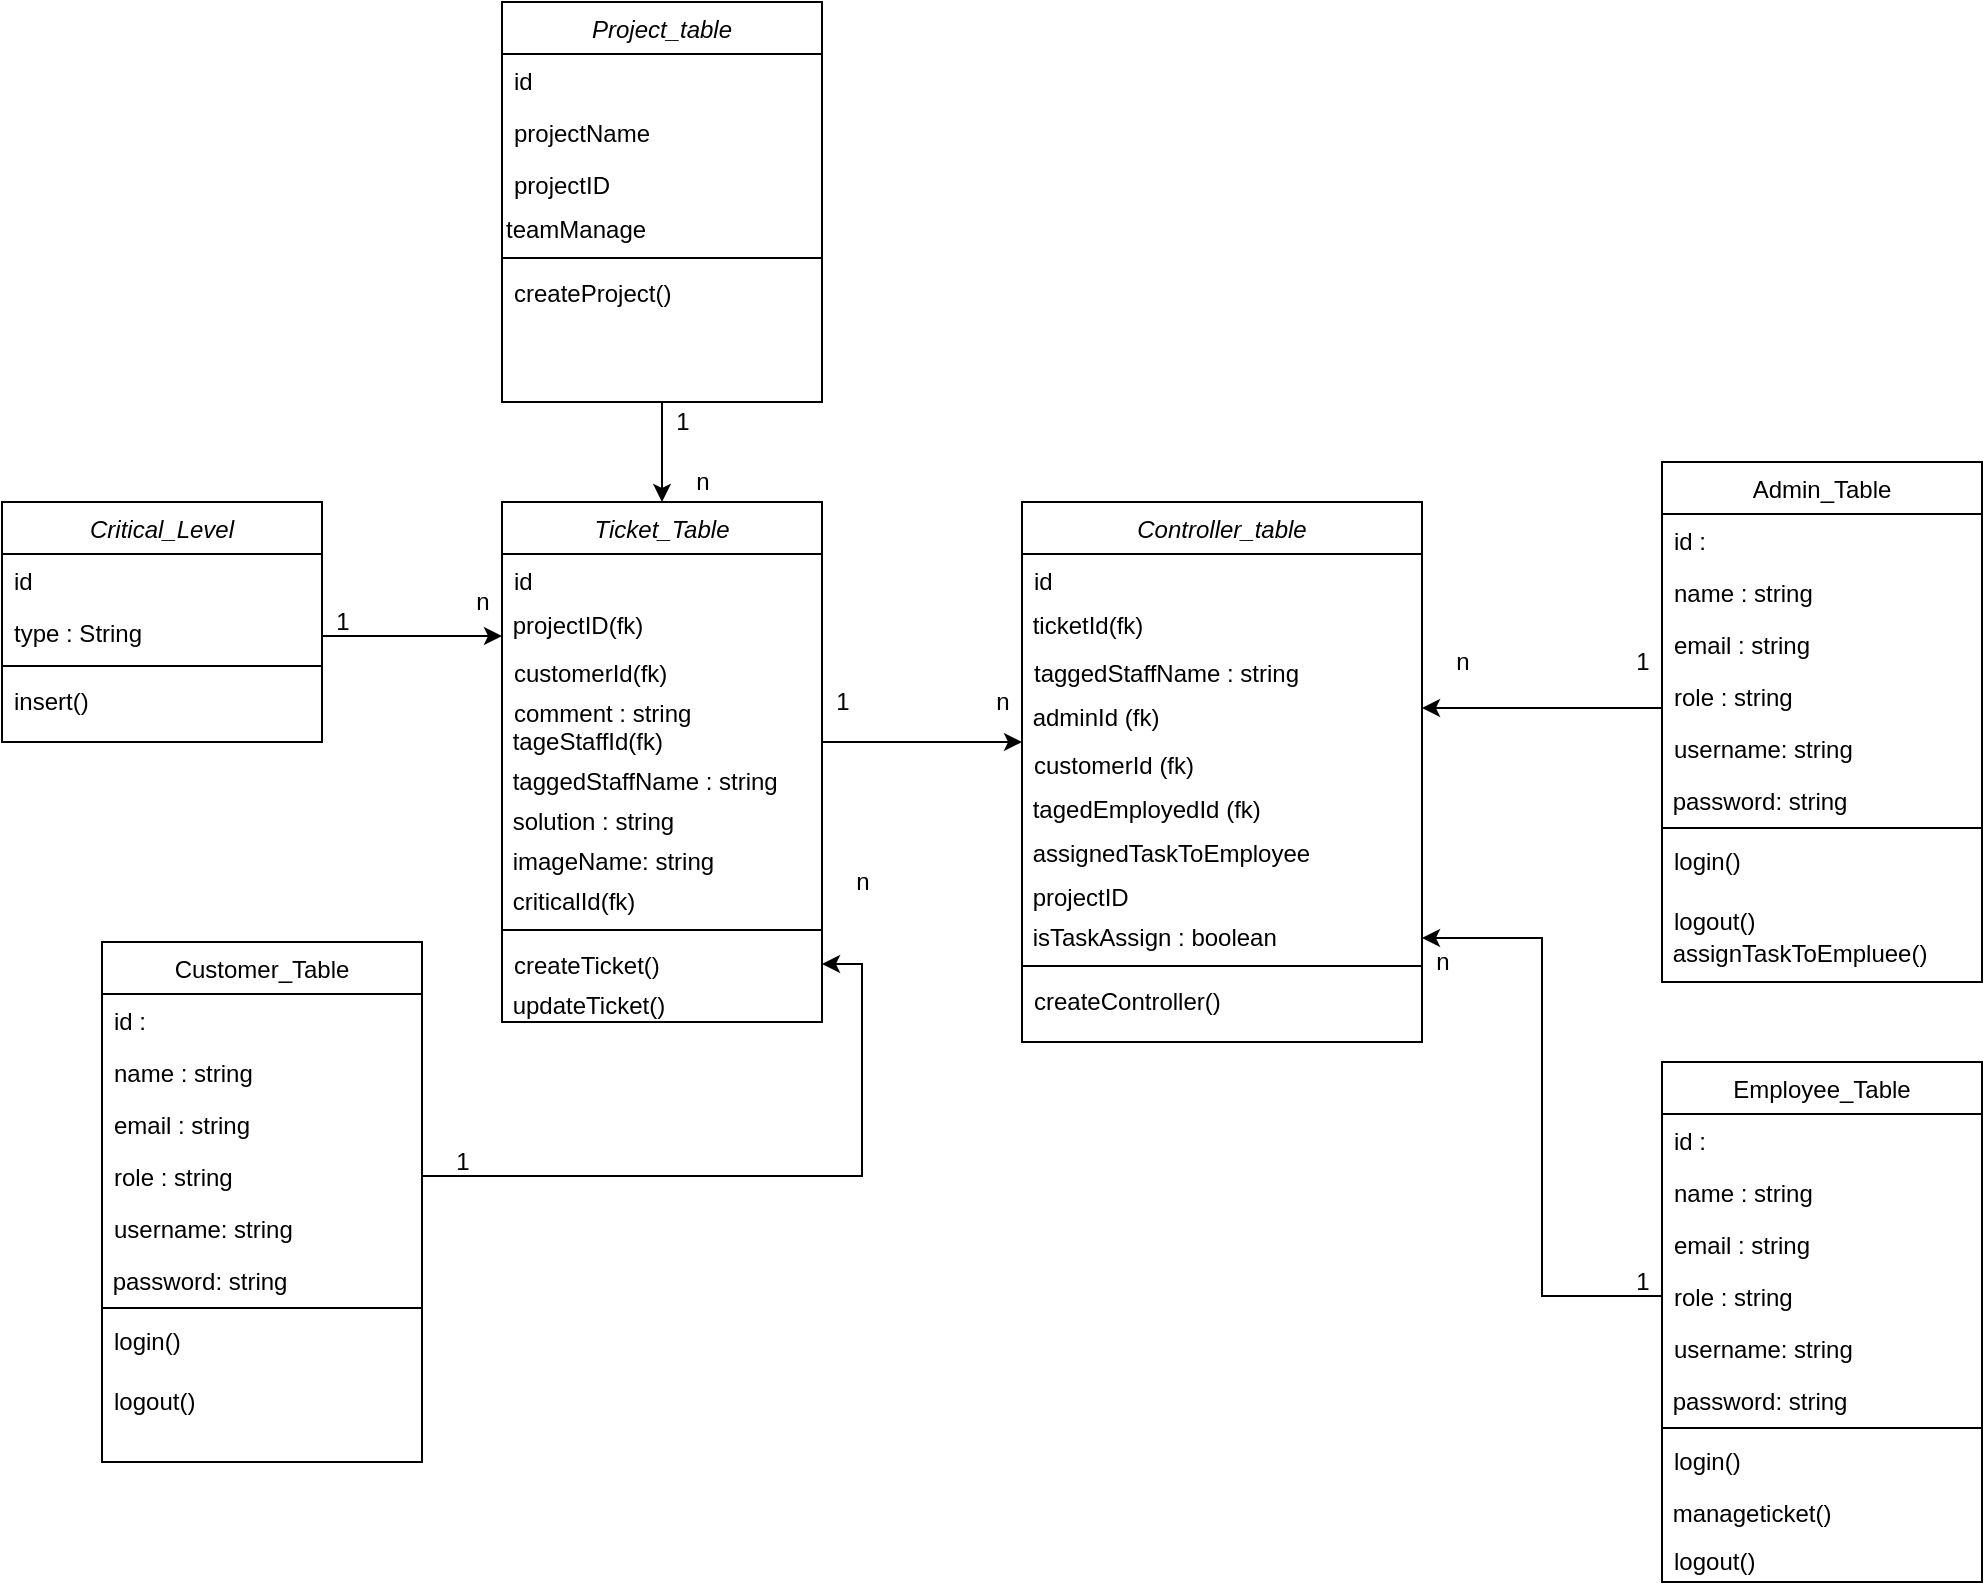<mxfile version="13.6.2" type="device"><diagram id="C5RBs43oDa-KdzZeNtuy" name="Page-1"><mxGraphModel dx="1935" dy="1689" grid="1" gridSize="10" guides="1" tooltips="1" connect="1" arrows="1" fold="1" page="1" pageScale="1" pageWidth="827" pageHeight="1169" math="0" shadow="0"><root><mxCell id="WIyWlLk6GJQsqaUBKTNV-0"/><mxCell id="WIyWlLk6GJQsqaUBKTNV-1" parent="WIyWlLk6GJQsqaUBKTNV-0"/><mxCell id="5pQkNky5RPorbBL-8AAO-67" style="edgeStyle=orthogonalEdgeStyle;rounded=0;orthogonalLoop=1;jettySize=auto;html=1;exitX=0.5;exitY=1;exitDx=0;exitDy=0;" edge="1" parent="WIyWlLk6GJQsqaUBKTNV-1" source="5pQkNky5RPorbBL-8AAO-56" target="zkfFHV4jXpPFQw0GAbJ--0"><mxGeometry relative="1" as="geometry"/></mxCell><mxCell id="zkfFHV4jXpPFQw0GAbJ--0" value="Ticket_Table" style="swimlane;fontStyle=2;align=center;verticalAlign=top;childLayout=stackLayout;horizontal=1;startSize=26;horizontalStack=0;resizeParent=1;resizeLast=0;collapsible=1;marginBottom=0;rounded=0;shadow=0;strokeWidth=1;" parent="WIyWlLk6GJQsqaUBKTNV-1" vertex="1"><mxGeometry x="220" y="120" width="160" height="260" as="geometry"><mxRectangle x="230" y="140" width="160" height="26" as="alternateBounds"/></mxGeometry></mxCell><mxCell id="zkfFHV4jXpPFQw0GAbJ--1" value="id" style="text;align=left;verticalAlign=top;spacingLeft=4;spacingRight=4;overflow=hidden;rotatable=0;points=[[0,0.5],[1,0.5]];portConstraint=eastwest;" parent="zkfFHV4jXpPFQw0GAbJ--0" vertex="1"><mxGeometry y="26" width="160" height="26" as="geometry"/></mxCell><mxCell id="5pQkNky5RPorbBL-8AAO-64" value="&amp;nbsp;projectID(fk)" style="text;html=1;strokeColor=none;fillColor=none;align=left;verticalAlign=middle;whiteSpace=wrap;rounded=0;" vertex="1" parent="zkfFHV4jXpPFQw0GAbJ--0"><mxGeometry y="52" width="160" height="20" as="geometry"/></mxCell><mxCell id="zkfFHV4jXpPFQw0GAbJ--3" value="customerId(fk)" style="text;align=left;verticalAlign=top;spacingLeft=4;spacingRight=4;overflow=hidden;rotatable=0;points=[[0,0.5],[1,0.5]];portConstraint=eastwest;rounded=0;shadow=0;html=0;" parent="zkfFHV4jXpPFQw0GAbJ--0" vertex="1"><mxGeometry y="72" width="160" height="20" as="geometry"/></mxCell><mxCell id="zkfFHV4jXpPFQw0GAbJ--2" value="comment : string" style="text;align=left;verticalAlign=top;spacingLeft=4;spacingRight=4;overflow=hidden;rotatable=0;points=[[0,0.5],[1,0.5]];portConstraint=eastwest;rounded=0;shadow=0;html=0;" parent="zkfFHV4jXpPFQw0GAbJ--0" vertex="1"><mxGeometry y="92" width="160" height="18" as="geometry"/></mxCell><mxCell id="5pQkNky5RPorbBL-8AAO-47" value="&amp;nbsp;tageStaffId(fk)" style="text;html=1;strokeColor=none;fillColor=none;align=left;verticalAlign=middle;whiteSpace=wrap;rounded=0;" vertex="1" parent="zkfFHV4jXpPFQw0GAbJ--0"><mxGeometry y="110" width="160" height="20" as="geometry"/></mxCell><mxCell id="5pQkNky5RPorbBL-8AAO-91" value="&lt;div&gt;&lt;span style=&quot;font-family: &amp;#34;helvetica&amp;#34;&quot;&gt;&amp;nbsp;taggedStaffName : string&lt;/span&gt;&lt;/div&gt;" style="text;html=1;strokeColor=none;fillColor=none;align=left;verticalAlign=middle;whiteSpace=wrap;rounded=0;" vertex="1" parent="zkfFHV4jXpPFQw0GAbJ--0"><mxGeometry y="130" width="160" height="20" as="geometry"/></mxCell><mxCell id="5pQkNky5RPorbBL-8AAO-71" value="&amp;nbsp;solution : string" style="text;html=1;strokeColor=none;fillColor=none;align=left;verticalAlign=middle;whiteSpace=wrap;rounded=0;" vertex="1" parent="zkfFHV4jXpPFQw0GAbJ--0"><mxGeometry y="150" width="160" height="20" as="geometry"/></mxCell><mxCell id="5pQkNky5RPorbBL-8AAO-97" value="&amp;nbsp;imageName: string" style="text;html=1;strokeColor=none;fillColor=none;align=left;verticalAlign=middle;whiteSpace=wrap;rounded=0;" vertex="1" parent="zkfFHV4jXpPFQw0GAbJ--0"><mxGeometry y="170" width="160" height="20" as="geometry"/></mxCell><mxCell id="5pQkNky5RPorbBL-8AAO-92" value="&amp;nbsp;criticalId(fk)" style="text;html=1;strokeColor=none;fillColor=none;align=left;verticalAlign=middle;whiteSpace=wrap;rounded=0;" vertex="1" parent="zkfFHV4jXpPFQw0GAbJ--0"><mxGeometry y="190" width="160" height="20" as="geometry"/></mxCell><mxCell id="zkfFHV4jXpPFQw0GAbJ--4" value="" style="line;html=1;strokeWidth=1;align=left;verticalAlign=middle;spacingTop=-1;spacingLeft=3;spacingRight=3;rotatable=0;labelPosition=right;points=[];portConstraint=eastwest;" parent="zkfFHV4jXpPFQw0GAbJ--0" vertex="1"><mxGeometry y="210" width="160" height="8" as="geometry"/></mxCell><mxCell id="zkfFHV4jXpPFQw0GAbJ--5" value="createTicket()&#10;" style="text;align=left;verticalAlign=top;spacingLeft=4;spacingRight=4;overflow=hidden;rotatable=0;points=[[0,0.5],[1,0.5]];portConstraint=eastwest;" parent="zkfFHV4jXpPFQw0GAbJ--0" vertex="1"><mxGeometry y="218" width="160" height="26" as="geometry"/></mxCell><mxCell id="5pQkNky5RPorbBL-8AAO-96" value="&amp;nbsp;updateTicket()" style="text;html=1;strokeColor=none;fillColor=none;align=left;verticalAlign=middle;whiteSpace=wrap;rounded=0;" vertex="1" parent="zkfFHV4jXpPFQw0GAbJ--0"><mxGeometry y="244" width="160" height="16" as="geometry"/></mxCell><mxCell id="zkfFHV4jXpPFQw0GAbJ--17" value="Admin_Table" style="swimlane;fontStyle=0;align=center;verticalAlign=top;childLayout=stackLayout;horizontal=1;startSize=26;horizontalStack=0;resizeParent=1;resizeLast=0;collapsible=1;marginBottom=0;rounded=0;shadow=0;strokeWidth=1;" parent="WIyWlLk6GJQsqaUBKTNV-1" vertex="1"><mxGeometry x="800" y="100" width="160" height="260" as="geometry"><mxRectangle x="550" y="140" width="160" height="26" as="alternateBounds"/></mxGeometry></mxCell><mxCell id="zkfFHV4jXpPFQw0GAbJ--18" value="id : " style="text;align=left;verticalAlign=top;spacingLeft=4;spacingRight=4;overflow=hidden;rotatable=0;points=[[0,0.5],[1,0.5]];portConstraint=eastwest;" parent="zkfFHV4jXpPFQw0GAbJ--17" vertex="1"><mxGeometry y="26" width="160" height="26" as="geometry"/></mxCell><mxCell id="zkfFHV4jXpPFQw0GAbJ--19" value="name : string" style="text;align=left;verticalAlign=top;spacingLeft=4;spacingRight=4;overflow=hidden;rotatable=0;points=[[0,0.5],[1,0.5]];portConstraint=eastwest;rounded=0;shadow=0;html=0;" parent="zkfFHV4jXpPFQw0GAbJ--17" vertex="1"><mxGeometry y="52" width="160" height="26" as="geometry"/></mxCell><mxCell id="zkfFHV4jXpPFQw0GAbJ--20" value="email : string" style="text;align=left;verticalAlign=top;spacingLeft=4;spacingRight=4;overflow=hidden;rotatable=0;points=[[0,0.5],[1,0.5]];portConstraint=eastwest;rounded=0;shadow=0;html=0;" parent="zkfFHV4jXpPFQw0GAbJ--17" vertex="1"><mxGeometry y="78" width="160" height="26" as="geometry"/></mxCell><mxCell id="zkfFHV4jXpPFQw0GAbJ--21" value="role : string" style="text;align=left;verticalAlign=top;spacingLeft=4;spacingRight=4;overflow=hidden;rotatable=0;points=[[0,0.5],[1,0.5]];portConstraint=eastwest;rounded=0;shadow=0;html=0;" parent="zkfFHV4jXpPFQw0GAbJ--17" vertex="1"><mxGeometry y="104" width="160" height="26" as="geometry"/></mxCell><mxCell id="zkfFHV4jXpPFQw0GAbJ--22" value="username: string&#10;" style="text;align=left;verticalAlign=top;spacingLeft=4;spacingRight=4;overflow=hidden;rotatable=0;points=[[0,0.5],[1,0.5]];portConstraint=eastwest;rounded=0;shadow=0;html=0;" parent="zkfFHV4jXpPFQw0GAbJ--17" vertex="1"><mxGeometry y="130" width="160" height="30" as="geometry"/></mxCell><mxCell id="5pQkNky5RPorbBL-8AAO-25" value="&amp;nbsp;password: string" style="text;html=1;strokeColor=none;fillColor=none;align=left;verticalAlign=middle;whiteSpace=wrap;rounded=0;" vertex="1" parent="zkfFHV4jXpPFQw0GAbJ--17"><mxGeometry y="160" width="160" height="20" as="geometry"/></mxCell><mxCell id="zkfFHV4jXpPFQw0GAbJ--23" value="" style="line;html=1;strokeWidth=1;align=left;verticalAlign=middle;spacingTop=-1;spacingLeft=3;spacingRight=3;rotatable=0;labelPosition=right;points=[];portConstraint=eastwest;" parent="zkfFHV4jXpPFQw0GAbJ--17" vertex="1"><mxGeometry y="180" width="160" height="6" as="geometry"/></mxCell><mxCell id="zkfFHV4jXpPFQw0GAbJ--25" value="login()" style="text;align=left;verticalAlign=top;spacingLeft=4;spacingRight=4;overflow=hidden;rotatable=0;points=[[0,0.5],[1,0.5]];portConstraint=eastwest;" parent="zkfFHV4jXpPFQw0GAbJ--17" vertex="1"><mxGeometry y="186" width="160" height="30" as="geometry"/></mxCell><mxCell id="zkfFHV4jXpPFQw0GAbJ--24" value="logout()" style="text;align=left;verticalAlign=top;spacingLeft=4;spacingRight=4;overflow=hidden;rotatable=0;points=[[0,0.5],[1,0.5]];portConstraint=eastwest;" parent="zkfFHV4jXpPFQw0GAbJ--17" vertex="1"><mxGeometry y="216" width="160" height="20" as="geometry"/></mxCell><mxCell id="5pQkNky5RPorbBL-8AAO-99" value="&amp;nbsp;assignTaskToEmpluee()" style="text;html=1;align=left;verticalAlign=middle;resizable=0;points=[];autosize=1;" vertex="1" parent="zkfFHV4jXpPFQw0GAbJ--17"><mxGeometry y="236" width="160" height="20" as="geometry"/></mxCell><mxCell id="5pQkNky5RPorbBL-8AAO-48" value="Controller_table" style="swimlane;fontStyle=2;align=center;verticalAlign=top;childLayout=stackLayout;horizontal=1;startSize=26;horizontalStack=0;resizeParent=1;resizeLast=0;collapsible=1;marginBottom=0;rounded=0;shadow=0;strokeWidth=1;" vertex="1" parent="WIyWlLk6GJQsqaUBKTNV-1"><mxGeometry x="480" y="120" width="200" height="270" as="geometry"><mxRectangle x="230" y="140" width="160" height="26" as="alternateBounds"/></mxGeometry></mxCell><mxCell id="5pQkNky5RPorbBL-8AAO-49" value="id" style="text;align=left;verticalAlign=top;spacingLeft=4;spacingRight=4;overflow=hidden;rotatable=0;points=[[0,0.5],[1,0.5]];portConstraint=eastwest;" vertex="1" parent="5pQkNky5RPorbBL-8AAO-48"><mxGeometry y="26" width="200" height="26" as="geometry"/></mxCell><mxCell id="5pQkNky5RPorbBL-8AAO-65" value="&amp;nbsp;ticketId(fk)" style="text;html=1;strokeColor=none;fillColor=none;align=left;verticalAlign=middle;whiteSpace=wrap;rounded=0;" vertex="1" parent="5pQkNky5RPorbBL-8AAO-48"><mxGeometry y="52" width="200" height="20" as="geometry"/></mxCell><mxCell id="5pQkNky5RPorbBL-8AAO-50" value="taggedStaffName : string" style="text;align=left;verticalAlign=top;spacingLeft=4;spacingRight=4;overflow=hidden;rotatable=0;points=[[0,0.5],[1,0.5]];portConstraint=eastwest;rounded=0;shadow=0;html=0;" vertex="1" parent="5pQkNky5RPorbBL-8AAO-48"><mxGeometry y="72" width="200" height="26" as="geometry"/></mxCell><mxCell id="5pQkNky5RPorbBL-8AAO-75" value="&amp;nbsp;adminId (fk)" style="text;html=1;strokeColor=none;fillColor=none;align=left;verticalAlign=middle;whiteSpace=wrap;rounded=0;" vertex="1" parent="5pQkNky5RPorbBL-8AAO-48"><mxGeometry y="98" width="200" height="20" as="geometry"/></mxCell><mxCell id="5pQkNky5RPorbBL-8AAO-51" value="customerId (fk)" style="text;align=left;verticalAlign=top;spacingLeft=4;spacingRight=4;overflow=hidden;rotatable=0;points=[[0,0.5],[1,0.5]];portConstraint=eastwest;rounded=0;shadow=0;html=0;" vertex="1" parent="5pQkNky5RPorbBL-8AAO-48"><mxGeometry y="118" width="200" height="26" as="geometry"/></mxCell><mxCell id="5pQkNky5RPorbBL-8AAO-52" value="&amp;nbsp;tagedEmployedId (fk)" style="text;html=1;strokeColor=none;fillColor=none;align=left;verticalAlign=middle;whiteSpace=wrap;rounded=0;" vertex="1" parent="5pQkNky5RPorbBL-8AAO-48"><mxGeometry y="144" width="200" height="20" as="geometry"/></mxCell><mxCell id="5pQkNky5RPorbBL-8AAO-55" value="&amp;nbsp;assignedTaskToEmployee" style="text;html=1;strokeColor=none;fillColor=none;align=left;verticalAlign=middle;whiteSpace=wrap;rounded=0;" vertex="1" parent="5pQkNky5RPorbBL-8AAO-48"><mxGeometry y="164" width="200" height="24" as="geometry"/></mxCell><mxCell id="5pQkNky5RPorbBL-8AAO-69" value="&amp;nbsp;projectID" style="text;html=1;strokeColor=none;fillColor=none;align=left;verticalAlign=middle;whiteSpace=wrap;rounded=0;" vertex="1" parent="5pQkNky5RPorbBL-8AAO-48"><mxGeometry y="188" width="200" height="20" as="geometry"/></mxCell><mxCell id="5pQkNky5RPorbBL-8AAO-72" value="&amp;nbsp;isTaskAssign : boolean" style="text;html=1;strokeColor=none;fillColor=none;align=left;verticalAlign=middle;whiteSpace=wrap;rounded=0;" vertex="1" parent="5pQkNky5RPorbBL-8AAO-48"><mxGeometry y="208" width="200" height="20" as="geometry"/></mxCell><mxCell id="5pQkNky5RPorbBL-8AAO-53" value="" style="line;html=1;strokeWidth=1;align=left;verticalAlign=middle;spacingTop=-1;spacingLeft=3;spacingRight=3;rotatable=0;labelPosition=right;points=[];portConstraint=eastwest;" vertex="1" parent="5pQkNky5RPorbBL-8AAO-48"><mxGeometry y="228" width="200" height="8" as="geometry"/></mxCell><mxCell id="5pQkNky5RPorbBL-8AAO-54" value="createController()" style="text;align=left;verticalAlign=top;spacingLeft=4;spacingRight=4;overflow=hidden;rotatable=0;points=[[0,0.5],[1,0.5]];portConstraint=eastwest;" vertex="1" parent="5pQkNky5RPorbBL-8AAO-48"><mxGeometry y="236" width="200" height="26" as="geometry"/></mxCell><mxCell id="5pQkNky5RPorbBL-8AAO-56" value="Project_table" style="swimlane;fontStyle=2;align=center;verticalAlign=top;childLayout=stackLayout;horizontal=1;startSize=26;horizontalStack=0;resizeParent=1;resizeLast=0;collapsible=1;marginBottom=0;rounded=0;shadow=0;strokeWidth=1;" vertex="1" parent="WIyWlLk6GJQsqaUBKTNV-1"><mxGeometry x="220" y="-130" width="160" height="200" as="geometry"><mxRectangle x="230" y="140" width="160" height="26" as="alternateBounds"/></mxGeometry></mxCell><mxCell id="5pQkNky5RPorbBL-8AAO-57" value="id" style="text;align=left;verticalAlign=top;spacingLeft=4;spacingRight=4;overflow=hidden;rotatable=0;points=[[0,0.5],[1,0.5]];portConstraint=eastwest;" vertex="1" parent="5pQkNky5RPorbBL-8AAO-56"><mxGeometry y="26" width="160" height="26" as="geometry"/></mxCell><mxCell id="5pQkNky5RPorbBL-8AAO-58" value="projectName" style="text;align=left;verticalAlign=top;spacingLeft=4;spacingRight=4;overflow=hidden;rotatable=0;points=[[0,0.5],[1,0.5]];portConstraint=eastwest;rounded=0;shadow=0;html=0;" vertex="1" parent="5pQkNky5RPorbBL-8AAO-56"><mxGeometry y="52" width="160" height="26" as="geometry"/></mxCell><mxCell id="5pQkNky5RPorbBL-8AAO-59" value="projectID" style="text;align=left;verticalAlign=top;spacingLeft=4;spacingRight=4;overflow=hidden;rotatable=0;points=[[0,0.5],[1,0.5]];portConstraint=eastwest;rounded=0;shadow=0;html=0;" vertex="1" parent="5pQkNky5RPorbBL-8AAO-56"><mxGeometry y="78" width="160" height="26" as="geometry"/></mxCell><mxCell id="5pQkNky5RPorbBL-8AAO-60" value="teamManage" style="text;html=1;strokeColor=none;fillColor=none;align=left;verticalAlign=middle;whiteSpace=wrap;rounded=0;" vertex="1" parent="5pQkNky5RPorbBL-8AAO-56"><mxGeometry y="104" width="160" height="20" as="geometry"/></mxCell><mxCell id="5pQkNky5RPorbBL-8AAO-62" value="" style="line;html=1;strokeWidth=1;align=left;verticalAlign=middle;spacingTop=-1;spacingLeft=3;spacingRight=3;rotatable=0;labelPosition=right;points=[];portConstraint=eastwest;" vertex="1" parent="5pQkNky5RPorbBL-8AAO-56"><mxGeometry y="124" width="160" height="8" as="geometry"/></mxCell><mxCell id="5pQkNky5RPorbBL-8AAO-63" value="createProject()" style="text;align=left;verticalAlign=top;spacingLeft=4;spacingRight=4;overflow=hidden;rotatable=0;points=[[0,0.5],[1,0.5]];portConstraint=eastwest;" vertex="1" parent="5pQkNky5RPorbBL-8AAO-56"><mxGeometry y="132" width="160" height="26" as="geometry"/></mxCell><mxCell id="5pQkNky5RPorbBL-8AAO-26" value="Employee_Table" style="swimlane;fontStyle=0;align=center;verticalAlign=top;childLayout=stackLayout;horizontal=1;startSize=26;horizontalStack=0;resizeParent=1;resizeLast=0;collapsible=1;marginBottom=0;rounded=0;shadow=0;strokeWidth=1;" vertex="1" parent="WIyWlLk6GJQsqaUBKTNV-1"><mxGeometry x="800" y="400" width="160" height="260" as="geometry"><mxRectangle x="550" y="140" width="160" height="26" as="alternateBounds"/></mxGeometry></mxCell><mxCell id="5pQkNky5RPorbBL-8AAO-27" value="id : " style="text;align=left;verticalAlign=top;spacingLeft=4;spacingRight=4;overflow=hidden;rotatable=0;points=[[0,0.5],[1,0.5]];portConstraint=eastwest;" vertex="1" parent="5pQkNky5RPorbBL-8AAO-26"><mxGeometry y="26" width="160" height="26" as="geometry"/></mxCell><mxCell id="5pQkNky5RPorbBL-8AAO-28" value="name : string" style="text;align=left;verticalAlign=top;spacingLeft=4;spacingRight=4;overflow=hidden;rotatable=0;points=[[0,0.5],[1,0.5]];portConstraint=eastwest;rounded=0;shadow=0;html=0;" vertex="1" parent="5pQkNky5RPorbBL-8AAO-26"><mxGeometry y="52" width="160" height="26" as="geometry"/></mxCell><mxCell id="5pQkNky5RPorbBL-8AAO-29" value="email : string" style="text;align=left;verticalAlign=top;spacingLeft=4;spacingRight=4;overflow=hidden;rotatable=0;points=[[0,0.5],[1,0.5]];portConstraint=eastwest;rounded=0;shadow=0;html=0;" vertex="1" parent="5pQkNky5RPorbBL-8AAO-26"><mxGeometry y="78" width="160" height="26" as="geometry"/></mxCell><mxCell id="5pQkNky5RPorbBL-8AAO-30" value="role : string" style="text;align=left;verticalAlign=top;spacingLeft=4;spacingRight=4;overflow=hidden;rotatable=0;points=[[0,0.5],[1,0.5]];portConstraint=eastwest;rounded=0;shadow=0;html=0;" vertex="1" parent="5pQkNky5RPorbBL-8AAO-26"><mxGeometry y="104" width="160" height="26" as="geometry"/></mxCell><mxCell id="5pQkNky5RPorbBL-8AAO-31" value="username: string&#10;" style="text;align=left;verticalAlign=top;spacingLeft=4;spacingRight=4;overflow=hidden;rotatable=0;points=[[0,0.5],[1,0.5]];portConstraint=eastwest;rounded=0;shadow=0;html=0;" vertex="1" parent="5pQkNky5RPorbBL-8AAO-26"><mxGeometry y="130" width="160" height="30" as="geometry"/></mxCell><mxCell id="5pQkNky5RPorbBL-8AAO-32" value="&amp;nbsp;password: string" style="text;html=1;strokeColor=none;fillColor=none;align=left;verticalAlign=middle;whiteSpace=wrap;rounded=0;" vertex="1" parent="5pQkNky5RPorbBL-8AAO-26"><mxGeometry y="160" width="160" height="20" as="geometry"/></mxCell><mxCell id="5pQkNky5RPorbBL-8AAO-33" value="" style="line;html=1;strokeWidth=1;align=left;verticalAlign=middle;spacingTop=-1;spacingLeft=3;spacingRight=3;rotatable=0;labelPosition=right;points=[];portConstraint=eastwest;" vertex="1" parent="5pQkNky5RPorbBL-8AAO-26"><mxGeometry y="180" width="160" height="6" as="geometry"/></mxCell><mxCell id="5pQkNky5RPorbBL-8AAO-34" value="login()" style="text;align=left;verticalAlign=top;spacingLeft=4;spacingRight=4;overflow=hidden;rotatable=0;points=[[0,0.5],[1,0.5]];portConstraint=eastwest;" vertex="1" parent="5pQkNky5RPorbBL-8AAO-26"><mxGeometry y="186" width="160" height="30" as="geometry"/></mxCell><mxCell id="5pQkNky5RPorbBL-8AAO-100" value="&amp;nbsp;manageticket()" style="text;html=1;align=left;verticalAlign=middle;resizable=0;points=[];autosize=1;" vertex="1" parent="5pQkNky5RPorbBL-8AAO-26"><mxGeometry y="216" width="160" height="20" as="geometry"/></mxCell><mxCell id="5pQkNky5RPorbBL-8AAO-35" value="logout()" style="text;align=left;verticalAlign=top;spacingLeft=4;spacingRight=4;overflow=hidden;rotatable=0;points=[[0,0.5],[1,0.5]];portConstraint=eastwest;" vertex="1" parent="5pQkNky5RPorbBL-8AAO-26"><mxGeometry y="236" width="160" height="20" as="geometry"/></mxCell><mxCell id="5pQkNky5RPorbBL-8AAO-66" style="edgeStyle=orthogonalEdgeStyle;rounded=0;orthogonalLoop=1;jettySize=auto;html=1;entryX=0;entryY=0.75;entryDx=0;entryDy=0;" edge="1" parent="WIyWlLk6GJQsqaUBKTNV-1" source="5pQkNky5RPorbBL-8AAO-2" target="5pQkNky5RPorbBL-8AAO-64"><mxGeometry relative="1" as="geometry"><Array as="points"><mxPoint x="150" y="187"/><mxPoint x="150" y="187"/></Array></mxGeometry></mxCell><mxCell id="5pQkNky5RPorbBL-8AAO-68" style="edgeStyle=orthogonalEdgeStyle;rounded=0;orthogonalLoop=1;jettySize=auto;html=1;entryX=1;entryY=0.5;entryDx=0;entryDy=0;" edge="1" parent="WIyWlLk6GJQsqaUBKTNV-1" source="5pQkNky5RPorbBL-8AAO-40" target="zkfFHV4jXpPFQw0GAbJ--5"><mxGeometry relative="1" as="geometry"/></mxCell><mxCell id="5pQkNky5RPorbBL-8AAO-73" style="edgeStyle=orthogonalEdgeStyle;rounded=0;orthogonalLoop=1;jettySize=auto;html=1;entryX=1;entryY=0.5;entryDx=0;entryDy=0;" edge="1" parent="WIyWlLk6GJQsqaUBKTNV-1" source="5pQkNky5RPorbBL-8AAO-30" target="5pQkNky5RPorbBL-8AAO-72"><mxGeometry relative="1" as="geometry"/></mxCell><mxCell id="5pQkNky5RPorbBL-8AAO-77" value="1" style="text;html=1;align=center;verticalAlign=middle;resizable=0;points=[];autosize=1;" vertex="1" parent="WIyWlLk6GJQsqaUBKTNV-1"><mxGeometry x="300" y="70" width="20" height="20" as="geometry"/></mxCell><mxCell id="5pQkNky5RPorbBL-8AAO-80" value="n" style="text;html=1;align=center;verticalAlign=middle;resizable=0;points=[];autosize=1;" vertex="1" parent="WIyWlLk6GJQsqaUBKTNV-1"><mxGeometry x="310" y="100" width="20" height="20" as="geometry"/></mxCell><mxCell id="5pQkNky5RPorbBL-8AAO-0" value="Critical_Level" style="swimlane;fontStyle=2;align=center;verticalAlign=top;childLayout=stackLayout;horizontal=1;startSize=26;horizontalStack=0;resizeParent=1;resizeLast=0;collapsible=1;marginBottom=0;rounded=0;shadow=0;strokeWidth=1;" vertex="1" parent="WIyWlLk6GJQsqaUBKTNV-1"><mxGeometry x="-30" y="120" width="160" height="120" as="geometry"><mxRectangle x="230" y="140" width="160" height="26" as="alternateBounds"/></mxGeometry></mxCell><mxCell id="5pQkNky5RPorbBL-8AAO-1" value="id" style="text;align=left;verticalAlign=top;spacingLeft=4;spacingRight=4;overflow=hidden;rotatable=0;points=[[0,0.5],[1,0.5]];portConstraint=eastwest;" vertex="1" parent="5pQkNky5RPorbBL-8AAO-0"><mxGeometry y="26" width="160" height="26" as="geometry"/></mxCell><mxCell id="5pQkNky5RPorbBL-8AAO-2" value="type : String" style="text;align=left;verticalAlign=top;spacingLeft=4;spacingRight=4;overflow=hidden;rotatable=0;points=[[0,0.5],[1,0.5]];portConstraint=eastwest;rounded=0;shadow=0;html=0;" vertex="1" parent="5pQkNky5RPorbBL-8AAO-0"><mxGeometry y="52" width="160" height="26" as="geometry"/></mxCell><mxCell id="5pQkNky5RPorbBL-8AAO-4" value="" style="line;html=1;strokeWidth=1;align=left;verticalAlign=middle;spacingTop=-1;spacingLeft=3;spacingRight=3;rotatable=0;labelPosition=right;points=[];portConstraint=eastwest;" vertex="1" parent="5pQkNky5RPorbBL-8AAO-0"><mxGeometry y="78" width="160" height="8" as="geometry"/></mxCell><mxCell id="5pQkNky5RPorbBL-8AAO-5" value="insert()" style="text;align=left;verticalAlign=top;spacingLeft=4;spacingRight=4;overflow=hidden;rotatable=0;points=[[0,0.5],[1,0.5]];portConstraint=eastwest;" vertex="1" parent="5pQkNky5RPorbBL-8AAO-0"><mxGeometry y="86" width="160" height="24" as="geometry"/></mxCell><mxCell id="5pQkNky5RPorbBL-8AAO-81" value="1" style="text;html=1;align=center;verticalAlign=middle;resizable=0;points=[];autosize=1;" vertex="1" parent="WIyWlLk6GJQsqaUBKTNV-1"><mxGeometry x="130" y="170" width="20" height="20" as="geometry"/></mxCell><mxCell id="5pQkNky5RPorbBL-8AAO-82" value="n" style="text;html=1;align=center;verticalAlign=middle;resizable=0;points=[];autosize=1;" vertex="1" parent="WIyWlLk6GJQsqaUBKTNV-1"><mxGeometry x="200" y="160" width="20" height="20" as="geometry"/></mxCell><mxCell id="5pQkNky5RPorbBL-8AAO-83" value="1" style="text;html=1;align=center;verticalAlign=middle;resizable=0;points=[];autosize=1;" vertex="1" parent="WIyWlLk6GJQsqaUBKTNV-1"><mxGeometry x="190" y="440" width="20" height="20" as="geometry"/></mxCell><mxCell id="5pQkNky5RPorbBL-8AAO-84" value="n" style="text;html=1;align=center;verticalAlign=middle;resizable=0;points=[];autosize=1;" vertex="1" parent="WIyWlLk6GJQsqaUBKTNV-1"><mxGeometry x="390" y="300" width="20" height="20" as="geometry"/></mxCell><mxCell id="5pQkNky5RPorbBL-8AAO-85" value="n" style="text;html=1;align=center;verticalAlign=middle;resizable=0;points=[];autosize=1;" vertex="1" parent="WIyWlLk6GJQsqaUBKTNV-1"><mxGeometry x="690" y="190" width="20" height="20" as="geometry"/></mxCell><mxCell id="5pQkNky5RPorbBL-8AAO-86" value="1" style="text;html=1;align=center;verticalAlign=middle;resizable=0;points=[];autosize=1;" vertex="1" parent="WIyWlLk6GJQsqaUBKTNV-1"><mxGeometry x="780" y="190" width="20" height="20" as="geometry"/></mxCell><mxCell id="5pQkNky5RPorbBL-8AAO-87" value="n" style="text;html=1;align=center;verticalAlign=middle;resizable=0;points=[];autosize=1;" vertex="1" parent="WIyWlLk6GJQsqaUBKTNV-1"><mxGeometry x="680" y="340" width="20" height="20" as="geometry"/></mxCell><mxCell id="5pQkNky5RPorbBL-8AAO-88" value="1" style="text;html=1;align=center;verticalAlign=middle;resizable=0;points=[];autosize=1;" vertex="1" parent="WIyWlLk6GJQsqaUBKTNV-1"><mxGeometry x="780" y="500" width="20" height="20" as="geometry"/></mxCell><mxCell id="5pQkNky5RPorbBL-8AAO-89" value="1" style="text;html=1;align=center;verticalAlign=middle;resizable=0;points=[];autosize=1;" vertex="1" parent="WIyWlLk6GJQsqaUBKTNV-1"><mxGeometry x="380" y="210" width="20" height="20" as="geometry"/></mxCell><mxCell id="5pQkNky5RPorbBL-8AAO-90" value="n" style="text;html=1;align=center;verticalAlign=middle;resizable=0;points=[];autosize=1;" vertex="1" parent="WIyWlLk6GJQsqaUBKTNV-1"><mxGeometry x="460" y="210" width="20" height="20" as="geometry"/></mxCell><mxCell id="5pQkNky5RPorbBL-8AAO-36" value="Customer_Table" style="swimlane;fontStyle=0;align=center;verticalAlign=top;childLayout=stackLayout;horizontal=1;startSize=26;horizontalStack=0;resizeParent=1;resizeLast=0;collapsible=1;marginBottom=0;rounded=0;shadow=0;strokeWidth=1;" vertex="1" parent="WIyWlLk6GJQsqaUBKTNV-1"><mxGeometry x="20" y="340" width="160" height="260" as="geometry"><mxRectangle x="550" y="140" width="160" height="26" as="alternateBounds"/></mxGeometry></mxCell><mxCell id="5pQkNky5RPorbBL-8AAO-37" value="id : " style="text;align=left;verticalAlign=top;spacingLeft=4;spacingRight=4;overflow=hidden;rotatable=0;points=[[0,0.5],[1,0.5]];portConstraint=eastwest;" vertex="1" parent="5pQkNky5RPorbBL-8AAO-36"><mxGeometry y="26" width="160" height="26" as="geometry"/></mxCell><mxCell id="5pQkNky5RPorbBL-8AAO-38" value="name : string" style="text;align=left;verticalAlign=top;spacingLeft=4;spacingRight=4;overflow=hidden;rotatable=0;points=[[0,0.5],[1,0.5]];portConstraint=eastwest;rounded=0;shadow=0;html=0;" vertex="1" parent="5pQkNky5RPorbBL-8AAO-36"><mxGeometry y="52" width="160" height="26" as="geometry"/></mxCell><mxCell id="5pQkNky5RPorbBL-8AAO-39" value="email : string" style="text;align=left;verticalAlign=top;spacingLeft=4;spacingRight=4;overflow=hidden;rotatable=0;points=[[0,0.5],[1,0.5]];portConstraint=eastwest;rounded=0;shadow=0;html=0;" vertex="1" parent="5pQkNky5RPorbBL-8AAO-36"><mxGeometry y="78" width="160" height="26" as="geometry"/></mxCell><mxCell id="5pQkNky5RPorbBL-8AAO-40" value="role : string" style="text;align=left;verticalAlign=top;spacingLeft=4;spacingRight=4;overflow=hidden;rotatable=0;points=[[0,0.5],[1,0.5]];portConstraint=eastwest;rounded=0;shadow=0;html=0;" vertex="1" parent="5pQkNky5RPorbBL-8AAO-36"><mxGeometry y="104" width="160" height="26" as="geometry"/></mxCell><mxCell id="5pQkNky5RPorbBL-8AAO-41" value="username: string&#10;" style="text;align=left;verticalAlign=top;spacingLeft=4;spacingRight=4;overflow=hidden;rotatable=0;points=[[0,0.5],[1,0.5]];portConstraint=eastwest;rounded=0;shadow=0;html=0;" vertex="1" parent="5pQkNky5RPorbBL-8AAO-36"><mxGeometry y="130" width="160" height="30" as="geometry"/></mxCell><mxCell id="5pQkNky5RPorbBL-8AAO-42" value="&amp;nbsp;password: string" style="text;html=1;strokeColor=none;fillColor=none;align=left;verticalAlign=middle;whiteSpace=wrap;rounded=0;" vertex="1" parent="5pQkNky5RPorbBL-8AAO-36"><mxGeometry y="160" width="160" height="20" as="geometry"/></mxCell><mxCell id="5pQkNky5RPorbBL-8AAO-43" value="" style="line;html=1;strokeWidth=1;align=left;verticalAlign=middle;spacingTop=-1;spacingLeft=3;spacingRight=3;rotatable=0;labelPosition=right;points=[];portConstraint=eastwest;" vertex="1" parent="5pQkNky5RPorbBL-8AAO-36"><mxGeometry y="180" width="160" height="6" as="geometry"/></mxCell><mxCell id="5pQkNky5RPorbBL-8AAO-44" value="login()" style="text;align=left;verticalAlign=top;spacingLeft=4;spacingRight=4;overflow=hidden;rotatable=0;points=[[0,0.5],[1,0.5]];portConstraint=eastwest;" vertex="1" parent="5pQkNky5RPorbBL-8AAO-36"><mxGeometry y="186" width="160" height="30" as="geometry"/></mxCell><mxCell id="5pQkNky5RPorbBL-8AAO-45" value="logout()" style="text;align=left;verticalAlign=top;spacingLeft=4;spacingRight=4;overflow=hidden;rotatable=0;points=[[0,0.5],[1,0.5]];portConstraint=eastwest;" vertex="1" parent="5pQkNky5RPorbBL-8AAO-36"><mxGeometry y="216" width="160" height="20" as="geometry"/></mxCell><mxCell id="5pQkNky5RPorbBL-8AAO-93" style="edgeStyle=orthogonalEdgeStyle;rounded=0;orthogonalLoop=1;jettySize=auto;html=1;exitX=1;exitY=0.5;exitDx=0;exitDy=0;" edge="1" parent="WIyWlLk6GJQsqaUBKTNV-1" source="5pQkNky5RPorbBL-8AAO-71" target="5pQkNky5RPorbBL-8AAO-51"><mxGeometry relative="1" as="geometry"><Array as="points"><mxPoint x="460" y="240"/><mxPoint x="460" y="240"/></Array></mxGeometry></mxCell><mxCell id="5pQkNky5RPorbBL-8AAO-95" style="edgeStyle=orthogonalEdgeStyle;rounded=0;orthogonalLoop=1;jettySize=auto;html=1;entryX=1;entryY=0.25;entryDx=0;entryDy=0;" edge="1" parent="WIyWlLk6GJQsqaUBKTNV-1" source="zkfFHV4jXpPFQw0GAbJ--21" target="5pQkNky5RPorbBL-8AAO-75"><mxGeometry relative="1" as="geometry"><Array as="points"><mxPoint x="770" y="223"/><mxPoint x="770" y="223"/></Array></mxGeometry></mxCell></root></mxGraphModel></diagram></mxfile>